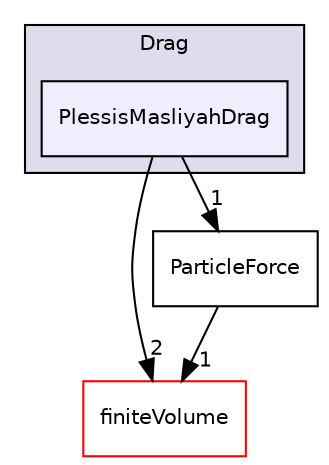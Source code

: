 digraph "src/lagrangian/intermediate/submodels/Kinematic/ParticleForces/Drag/PlessisMasliyahDrag" {
  bgcolor=transparent;
  compound=true
  node [ fontsize="10", fontname="Helvetica"];
  edge [ labelfontsize="10", labelfontname="Helvetica"];
  subgraph clusterdir_620819115bb7ac1ed0b4d6e4ce0b4bd5 {
    graph [ bgcolor="#ddddee", pencolor="black", label="Drag" fontname="Helvetica", fontsize="10", URL="dir_620819115bb7ac1ed0b4d6e4ce0b4bd5.html"]
  dir_0f6d1fcaabed8e1c89696f6b96ff17ee [shape=box, label="PlessisMasliyahDrag", style="filled", fillcolor="#eeeeff", pencolor="black", URL="dir_0f6d1fcaabed8e1c89696f6b96ff17ee.html"];
  }
  dir_9bd15774b555cf7259a6fa18f99fe99b [shape=box label="finiteVolume" color="red" URL="dir_9bd15774b555cf7259a6fa18f99fe99b.html"];
  dir_6ac06ece5f26f1196a12108b46c15ea0 [shape=box label="ParticleForce" URL="dir_6ac06ece5f26f1196a12108b46c15ea0.html"];
  dir_6ac06ece5f26f1196a12108b46c15ea0->dir_9bd15774b555cf7259a6fa18f99fe99b [headlabel="1", labeldistance=1.5 headhref="dir_001551_000896.html"];
  dir_0f6d1fcaabed8e1c89696f6b96ff17ee->dir_9bd15774b555cf7259a6fa18f99fe99b [headlabel="2", labeldistance=1.5 headhref="dir_001540_000896.html"];
  dir_0f6d1fcaabed8e1c89696f6b96ff17ee->dir_6ac06ece5f26f1196a12108b46c15ea0 [headlabel="1", labeldistance=1.5 headhref="dir_001540_001551.html"];
}
